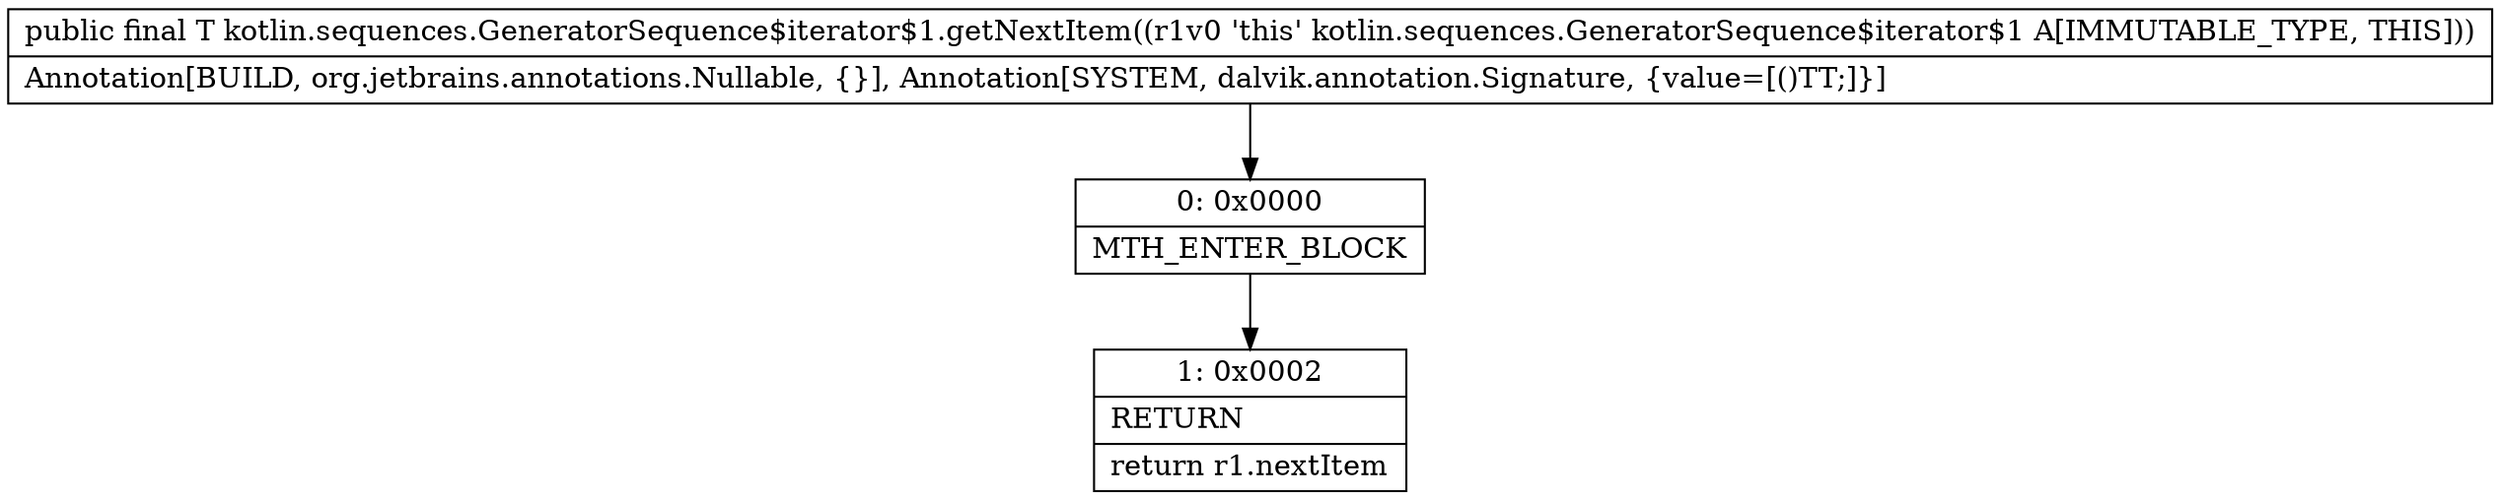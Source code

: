 digraph "CFG forkotlin.sequences.GeneratorSequence$iterator$1.getNextItem()Ljava\/lang\/Object;" {
Node_0 [shape=record,label="{0\:\ 0x0000|MTH_ENTER_BLOCK\l}"];
Node_1 [shape=record,label="{1\:\ 0x0002|RETURN\l|return r1.nextItem\l}"];
MethodNode[shape=record,label="{public final T kotlin.sequences.GeneratorSequence$iterator$1.getNextItem((r1v0 'this' kotlin.sequences.GeneratorSequence$iterator$1 A[IMMUTABLE_TYPE, THIS]))  | Annotation[BUILD, org.jetbrains.annotations.Nullable, \{\}], Annotation[SYSTEM, dalvik.annotation.Signature, \{value=[()TT;]\}]\l}"];
MethodNode -> Node_0;
Node_0 -> Node_1;
}

